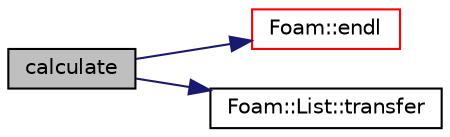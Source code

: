 digraph "calculate"
{
  bgcolor="transparent";
  edge [fontname="Helvetica",fontsize="10",labelfontname="Helvetica",labelfontsize="10"];
  node [fontname="Helvetica",fontsize="10",shape=record];
  rankdir="LR";
  Node1608 [label="calculate",height=0.2,width=0.4,color="black", fillcolor="grey75", style="filled", fontcolor="black"];
  Node1608 -> Node1609 [color="midnightblue",fontsize="10",style="solid",fontname="Helvetica"];
  Node1609 [label="Foam::endl",height=0.2,width=0.4,color="red",URL="$a21851.html#a2db8fe02a0d3909e9351bb4275b23ce4",tooltip="Add newline and flush stream. "];
  Node1608 -> Node1611 [color="midnightblue",fontsize="10",style="solid",fontname="Helvetica"];
  Node1611 [label="Foam::List::transfer",height=0.2,width=0.4,color="black",URL="$a26833.html#a25ad1d2084d16b234b0cf91c07e832c0",tooltip="Transfer the contents of the argument List into this list. "];
}
